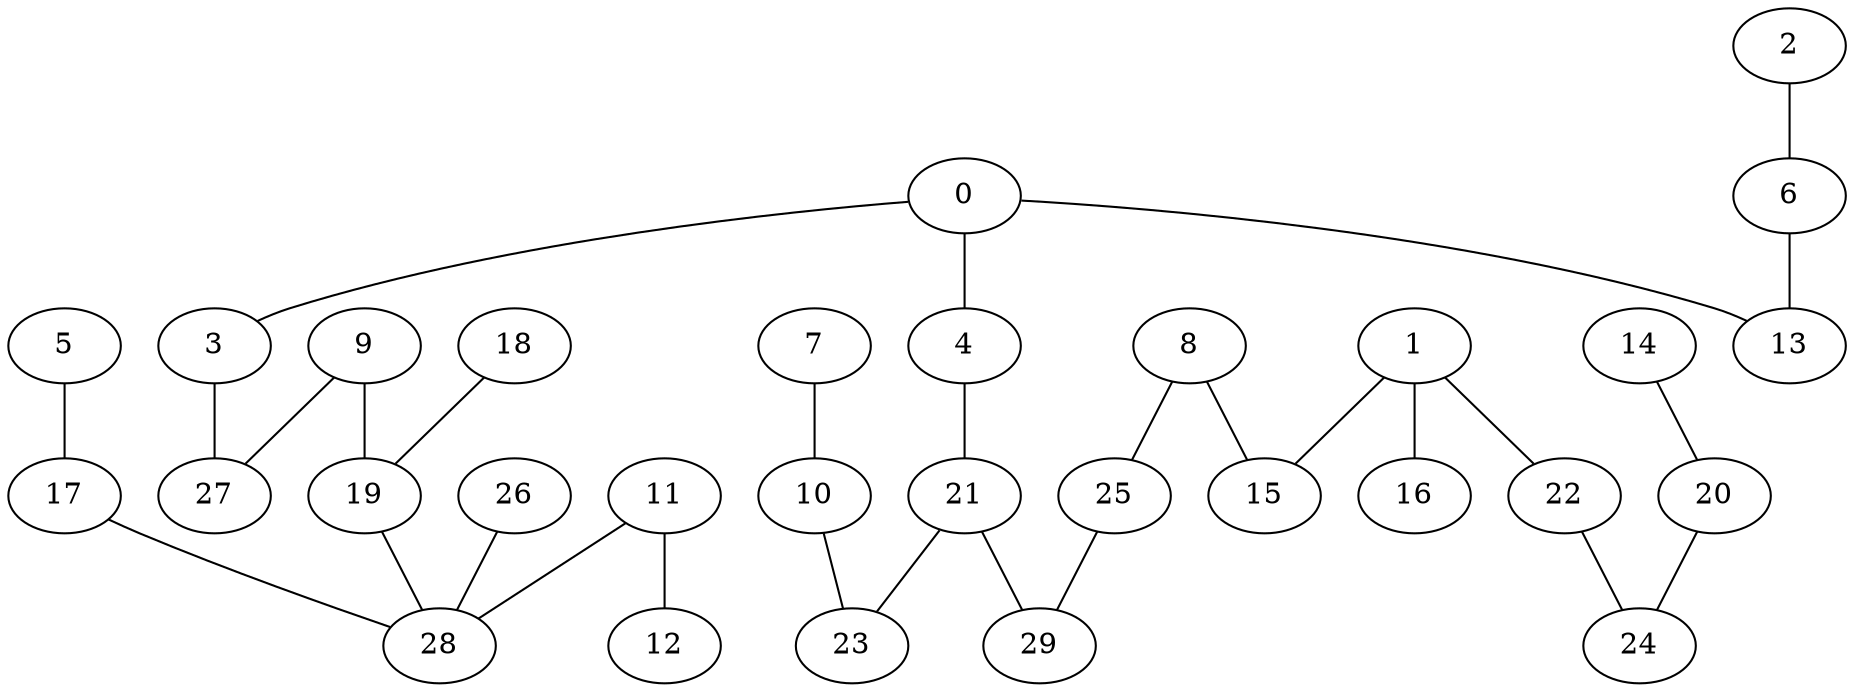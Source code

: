 graph {
0  [Label = "0 (0.00)"]
1  [Label = "1 (0.00)"]
2  [Label = "2 (0.00)"]
3  [Label = "3 (0.00)"]
4  [Label = "4 (0.00)"]
5  [Label = "5 (0.00)"]
6  [Label = "6 (0.00)"]
7  [Label = "7 (0.00)"]
8  [Label = "8 (0.00)"]
9  [Label = "9 (0.00)"]
10  [Label = "10 (0.00)"]
11  [Label = "11 (0.00)"]
12  [Label = "12 (0.00)"]
13  [Label = "13 (0.00)"]
14  [Label = "14 (0.00)"]
15  [Label = "15 (0.00)"]
16  [Label = "16 (0.00)"]
17  [Label = "17 (0.00)"]
18  [Label = "18 (0.00)"]
19  [Label = "19 (0.00)"]
20  [Label = "20 (0.00)"]
21  [Label = "21 (0.00)"]
22  [Label = "22 (0.00)"]
23  [Label = "23 (0.00)"]
24  [Label = "24 (0.00)"]
25  [Label = "25 (0.00)"]
26  [Label = "26 (0.00)"]
27  [Label = "27 (0.00)"]
28  [Label = "28 (0.00)"]
29  [Label = "29 (0.00)"]

0--4  [Label = "80.09"]
4--21  [Label = "54.55"]
21--23  [Label = "42.88"]
10--23  [Label = "64.30"]
21--29  [Label = "81.01"]
25--29  [Label = "33.24"]
8--25  [Label = "33.45"]
8--15  [Label = "35.92"]
1--15  [Label = "29.66"]
1--16  [Label = "73.78"]
0--3  [Label = "84.61"]
3--27  [Label = "69.19"]
9--27  [Label = "53.24"]
9--19  [Label = "73.09"]
19--28  [Label = "72.24"]
26--28  [Label = "60.71"]
7--10  [Label = "90.78"]
1--22  [Label = "93.37"]
22--24  [Label = "44.09"]
20--24  [Label = "92.78"]
14--20  [Label = "90.86"]
11--28  [Label = "93.89"]
11--12  [Label = "153.76"]
0--13  [Label = "171.55"]
6--13  [Label = "147.52"]
17--28  [Label = "177.24"]
5--17  [Label = "77.31"]
2--6  [Label = "180.62"]
18--19  [Label = "435.52"]
}
